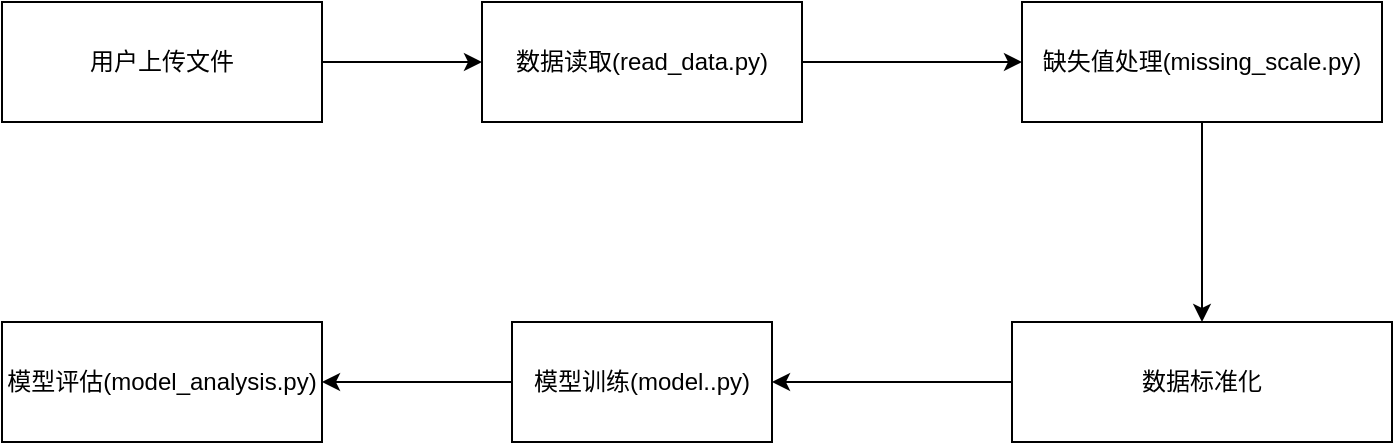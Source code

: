 <mxfile version="26.1.1">
  <diagram id="C5RBs43oDa-KdzZeNtuy" name="Page-1">
    <mxGraphModel dx="1208" dy="858" grid="1" gridSize="10" guides="1" tooltips="1" connect="1" arrows="1" fold="1" page="1" pageScale="1" pageWidth="827" pageHeight="1169" math="0" shadow="0">
      <root>
        <mxCell id="WIyWlLk6GJQsqaUBKTNV-0" />
        <mxCell id="WIyWlLk6GJQsqaUBKTNV-1" parent="WIyWlLk6GJQsqaUBKTNV-0" />
        <mxCell id="8GUk_eAU9UdfTbfoE5NT-2" value="" style="edgeStyle=orthogonalEdgeStyle;rounded=0;orthogonalLoop=1;jettySize=auto;html=1;" edge="1" parent="WIyWlLk6GJQsqaUBKTNV-1" source="8GUk_eAU9UdfTbfoE5NT-0" target="8GUk_eAU9UdfTbfoE5NT-1">
          <mxGeometry relative="1" as="geometry" />
        </mxCell>
        <mxCell id="8GUk_eAU9UdfTbfoE5NT-0" value="用户上传文件" style="rounded=0;whiteSpace=wrap;html=1;" vertex="1" parent="WIyWlLk6GJQsqaUBKTNV-1">
          <mxGeometry y="180" width="160" height="60" as="geometry" />
        </mxCell>
        <mxCell id="8GUk_eAU9UdfTbfoE5NT-4" value="" style="edgeStyle=orthogonalEdgeStyle;rounded=0;orthogonalLoop=1;jettySize=auto;html=1;" edge="1" parent="WIyWlLk6GJQsqaUBKTNV-1" source="8GUk_eAU9UdfTbfoE5NT-1" target="8GUk_eAU9UdfTbfoE5NT-3">
          <mxGeometry relative="1" as="geometry" />
        </mxCell>
        <mxCell id="8GUk_eAU9UdfTbfoE5NT-1" value="数据读取(read_data.py)" style="rounded=0;whiteSpace=wrap;html=1;" vertex="1" parent="WIyWlLk6GJQsqaUBKTNV-1">
          <mxGeometry x="240" y="180" width="160" height="60" as="geometry" />
        </mxCell>
        <mxCell id="8GUk_eAU9UdfTbfoE5NT-6" value="" style="edgeStyle=orthogonalEdgeStyle;rounded=0;orthogonalLoop=1;jettySize=auto;html=1;" edge="1" parent="WIyWlLk6GJQsqaUBKTNV-1" source="8GUk_eAU9UdfTbfoE5NT-3" target="8GUk_eAU9UdfTbfoE5NT-5">
          <mxGeometry relative="1" as="geometry" />
        </mxCell>
        <mxCell id="8GUk_eAU9UdfTbfoE5NT-3" value="缺失值处理(missing_scale.py)" style="rounded=0;whiteSpace=wrap;html=1;" vertex="1" parent="WIyWlLk6GJQsqaUBKTNV-1">
          <mxGeometry x="510" y="180" width="180" height="60" as="geometry" />
        </mxCell>
        <mxCell id="8GUk_eAU9UdfTbfoE5NT-8" value="" style="edgeStyle=orthogonalEdgeStyle;rounded=0;orthogonalLoop=1;jettySize=auto;html=1;" edge="1" parent="WIyWlLk6GJQsqaUBKTNV-1" source="8GUk_eAU9UdfTbfoE5NT-5" target="8GUk_eAU9UdfTbfoE5NT-7">
          <mxGeometry relative="1" as="geometry" />
        </mxCell>
        <mxCell id="8GUk_eAU9UdfTbfoE5NT-5" value="数据标准化" style="rounded=0;whiteSpace=wrap;html=1;" vertex="1" parent="WIyWlLk6GJQsqaUBKTNV-1">
          <mxGeometry x="505" y="340" width="190" height="60" as="geometry" />
        </mxCell>
        <mxCell id="8GUk_eAU9UdfTbfoE5NT-10" value="" style="edgeStyle=orthogonalEdgeStyle;rounded=0;orthogonalLoop=1;jettySize=auto;html=1;" edge="1" parent="WIyWlLk6GJQsqaUBKTNV-1" source="8GUk_eAU9UdfTbfoE5NT-7" target="8GUk_eAU9UdfTbfoE5NT-9">
          <mxGeometry relative="1" as="geometry" />
        </mxCell>
        <mxCell id="8GUk_eAU9UdfTbfoE5NT-7" value="模型训练(model..py)" style="rounded=0;whiteSpace=wrap;html=1;" vertex="1" parent="WIyWlLk6GJQsqaUBKTNV-1">
          <mxGeometry x="255" y="340" width="130" height="60" as="geometry" />
        </mxCell>
        <mxCell id="8GUk_eAU9UdfTbfoE5NT-9" value="模型评估(model_analysis.py)" style="rounded=0;whiteSpace=wrap;html=1;" vertex="1" parent="WIyWlLk6GJQsqaUBKTNV-1">
          <mxGeometry y="340" width="160" height="60" as="geometry" />
        </mxCell>
      </root>
    </mxGraphModel>
  </diagram>
</mxfile>
